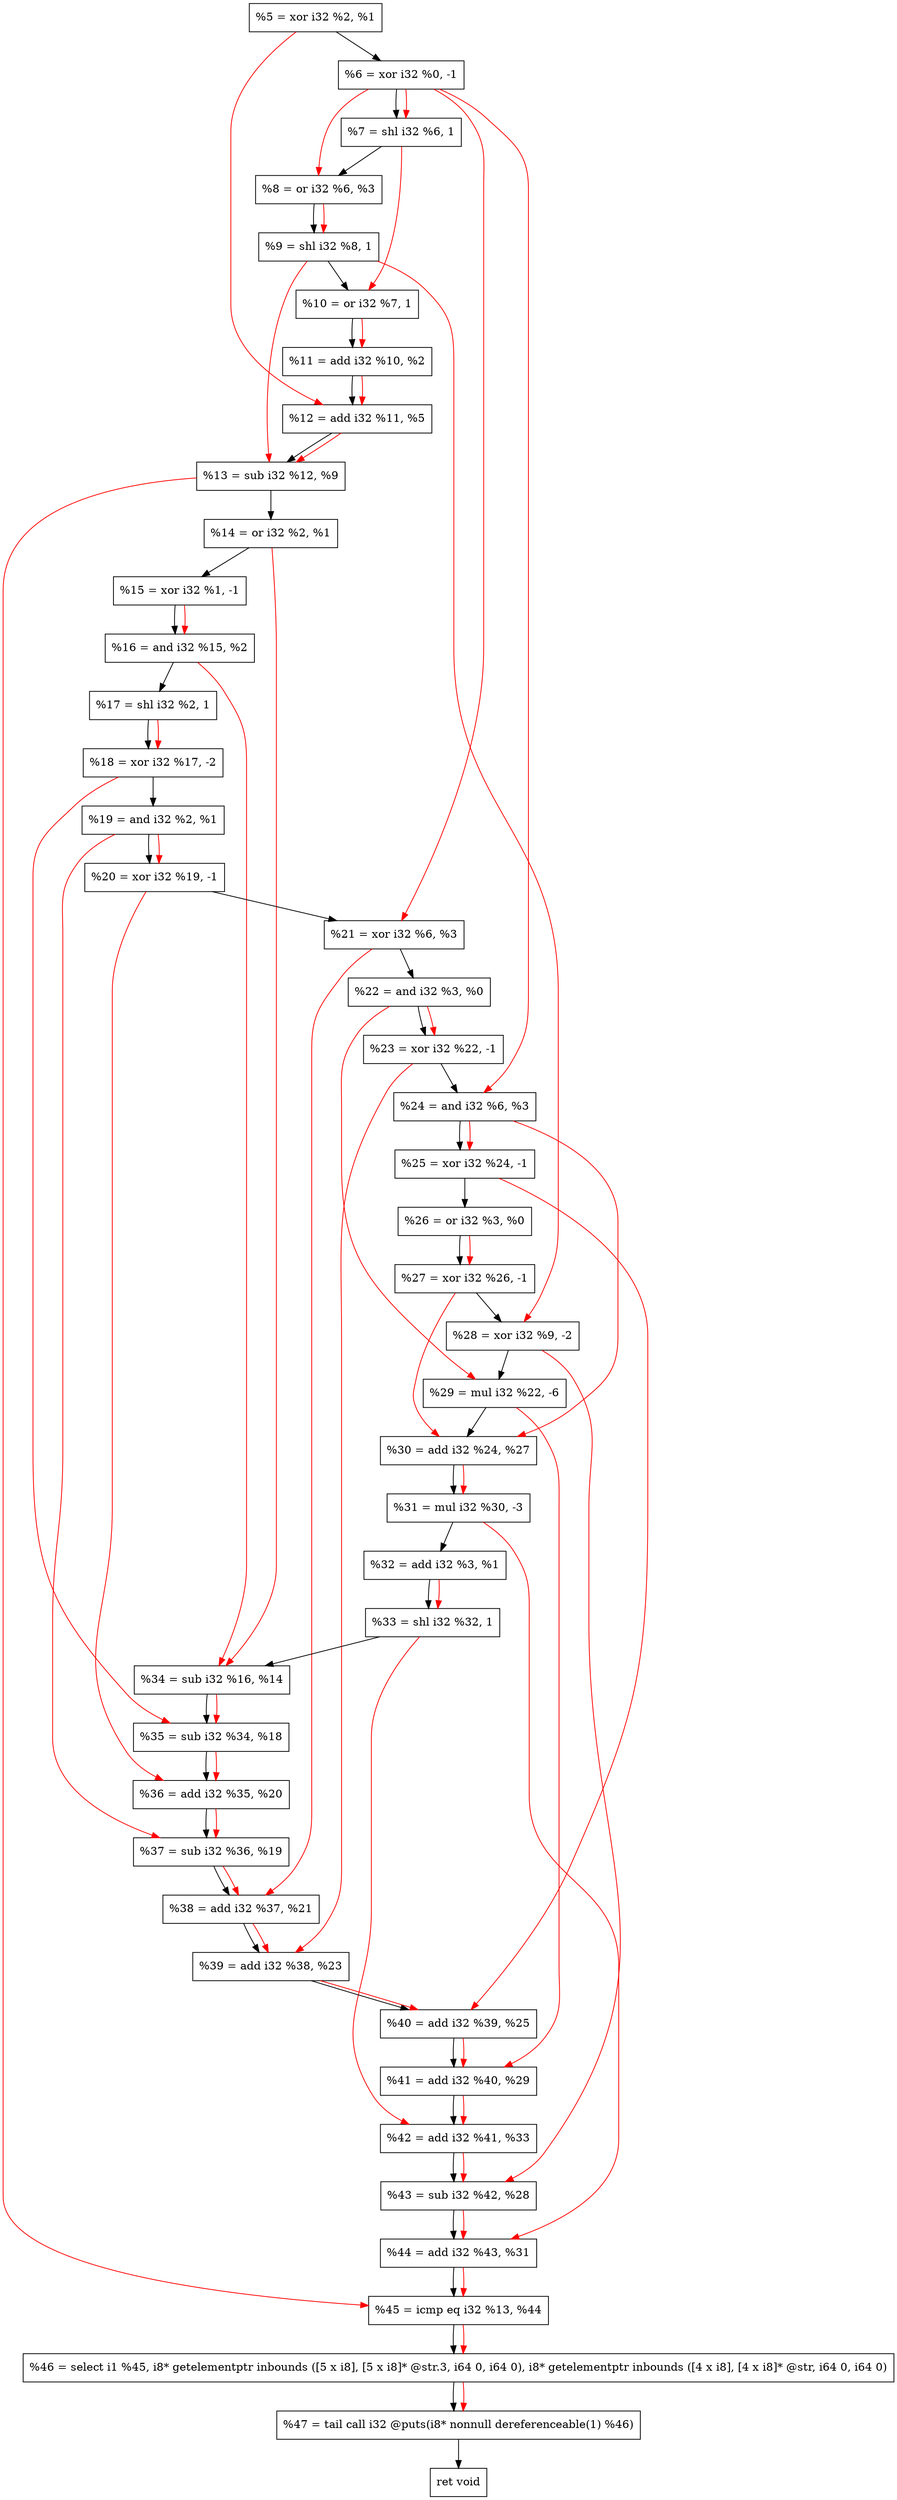 digraph "DFG for'crackme' function" {
	Node0x1ea2b40[shape=record, label="  %5 = xor i32 %2, %1"];
	Node0x1ea31c0[shape=record, label="  %6 = xor i32 %0, -1"];
	Node0x1ea3260[shape=record, label="  %7 = shl i32 %6, 1"];
	Node0x1ea32d0[shape=record, label="  %8 = or i32 %6, %3"];
	Node0x1ea3340[shape=record, label="  %9 = shl i32 %8, 1"];
	Node0x1ea33b0[shape=record, label="  %10 = or i32 %7, 1"];
	Node0x1ea3420[shape=record, label="  %11 = add i32 %10, %2"];
	Node0x1ea3490[shape=record, label="  %12 = add i32 %11, %5"];
	Node0x1ea3500[shape=record, label="  %13 = sub i32 %12, %9"];
	Node0x1ea3570[shape=record, label="  %14 = or i32 %2, %1"];
	Node0x1ea35e0[shape=record, label="  %15 = xor i32 %1, -1"];
	Node0x1ea3650[shape=record, label="  %16 = and i32 %15, %2"];
	Node0x1ea36c0[shape=record, label="  %17 = shl i32 %2, 1"];
	Node0x1ea3760[shape=record, label="  %18 = xor i32 %17, -2"];
	Node0x1ea37d0[shape=record, label="  %19 = and i32 %2, %1"];
	Node0x1ea3840[shape=record, label="  %20 = xor i32 %19, -1"];
	Node0x1ea38b0[shape=record, label="  %21 = xor i32 %6, %3"];
	Node0x1ea3920[shape=record, label="  %22 = and i32 %3, %0"];
	Node0x1ea3990[shape=record, label="  %23 = xor i32 %22, -1"];
	Node0x1ea3a00[shape=record, label="  %24 = and i32 %6, %3"];
	Node0x1ea3a70[shape=record, label="  %25 = xor i32 %24, -1"];
	Node0x1ea3ae0[shape=record, label="  %26 = or i32 %3, %0"];
	Node0x1ea3b50[shape=record, label="  %27 = xor i32 %26, -1"];
	Node0x1ea3bc0[shape=record, label="  %28 = xor i32 %9, -2"];
	Node0x1ea3c60[shape=record, label="  %29 = mul i32 %22, -6"];
	Node0x1ea3cd0[shape=record, label="  %30 = add i32 %24, %27"];
	Node0x1ea3d70[shape=record, label="  %31 = mul i32 %30, -3"];
	Node0x1ea3de0[shape=record, label="  %32 = add i32 %3, %1"];
	Node0x1ea4060[shape=record, label="  %33 = shl i32 %32, 1"];
	Node0x1ea40d0[shape=record, label="  %34 = sub i32 %16, %14"];
	Node0x1ea4140[shape=record, label="  %35 = sub i32 %34, %18"];
	Node0x1ea41b0[shape=record, label="  %36 = add i32 %35, %20"];
	Node0x1ea4220[shape=record, label="  %37 = sub i32 %36, %19"];
	Node0x1ea4290[shape=record, label="  %38 = add i32 %37, %21"];
	Node0x1ea4300[shape=record, label="  %39 = add i32 %38, %23"];
	Node0x1ea4370[shape=record, label="  %40 = add i32 %39, %25"];
	Node0x1ea43e0[shape=record, label="  %41 = add i32 %40, %29"];
	Node0x1ea4450[shape=record, label="  %42 = add i32 %41, %33"];
	Node0x1ea44c0[shape=record, label="  %43 = sub i32 %42, %28"];
	Node0x1ea4530[shape=record, label="  %44 = add i32 %43, %31"];
	Node0x1ea45a0[shape=record, label="  %45 = icmp eq i32 %13, %44"];
	Node0x1e43268[shape=record, label="  %46 = select i1 %45, i8* getelementptr inbounds ([5 x i8], [5 x i8]* @str.3, i64 0, i64 0), i8* getelementptr inbounds ([4 x i8], [4 x i8]* @str, i64 0, i64 0)"];
	Node0x1ea4a40[shape=record, label="  %47 = tail call i32 @puts(i8* nonnull dereferenceable(1) %46)"];
	Node0x1ea4a90[shape=record, label="  ret void"];
	Node0x1ea2b40 -> Node0x1ea31c0;
	Node0x1ea31c0 -> Node0x1ea3260;
	Node0x1ea3260 -> Node0x1ea32d0;
	Node0x1ea32d0 -> Node0x1ea3340;
	Node0x1ea3340 -> Node0x1ea33b0;
	Node0x1ea33b0 -> Node0x1ea3420;
	Node0x1ea3420 -> Node0x1ea3490;
	Node0x1ea3490 -> Node0x1ea3500;
	Node0x1ea3500 -> Node0x1ea3570;
	Node0x1ea3570 -> Node0x1ea35e0;
	Node0x1ea35e0 -> Node0x1ea3650;
	Node0x1ea3650 -> Node0x1ea36c0;
	Node0x1ea36c0 -> Node0x1ea3760;
	Node0x1ea3760 -> Node0x1ea37d0;
	Node0x1ea37d0 -> Node0x1ea3840;
	Node0x1ea3840 -> Node0x1ea38b0;
	Node0x1ea38b0 -> Node0x1ea3920;
	Node0x1ea3920 -> Node0x1ea3990;
	Node0x1ea3990 -> Node0x1ea3a00;
	Node0x1ea3a00 -> Node0x1ea3a70;
	Node0x1ea3a70 -> Node0x1ea3ae0;
	Node0x1ea3ae0 -> Node0x1ea3b50;
	Node0x1ea3b50 -> Node0x1ea3bc0;
	Node0x1ea3bc0 -> Node0x1ea3c60;
	Node0x1ea3c60 -> Node0x1ea3cd0;
	Node0x1ea3cd0 -> Node0x1ea3d70;
	Node0x1ea3d70 -> Node0x1ea3de0;
	Node0x1ea3de0 -> Node0x1ea4060;
	Node0x1ea4060 -> Node0x1ea40d0;
	Node0x1ea40d0 -> Node0x1ea4140;
	Node0x1ea4140 -> Node0x1ea41b0;
	Node0x1ea41b0 -> Node0x1ea4220;
	Node0x1ea4220 -> Node0x1ea4290;
	Node0x1ea4290 -> Node0x1ea4300;
	Node0x1ea4300 -> Node0x1ea4370;
	Node0x1ea4370 -> Node0x1ea43e0;
	Node0x1ea43e0 -> Node0x1ea4450;
	Node0x1ea4450 -> Node0x1ea44c0;
	Node0x1ea44c0 -> Node0x1ea4530;
	Node0x1ea4530 -> Node0x1ea45a0;
	Node0x1ea45a0 -> Node0x1e43268;
	Node0x1e43268 -> Node0x1ea4a40;
	Node0x1ea4a40 -> Node0x1ea4a90;
edge [color=red]
	Node0x1ea31c0 -> Node0x1ea3260;
	Node0x1ea31c0 -> Node0x1ea32d0;
	Node0x1ea32d0 -> Node0x1ea3340;
	Node0x1ea3260 -> Node0x1ea33b0;
	Node0x1ea33b0 -> Node0x1ea3420;
	Node0x1ea3420 -> Node0x1ea3490;
	Node0x1ea2b40 -> Node0x1ea3490;
	Node0x1ea3490 -> Node0x1ea3500;
	Node0x1ea3340 -> Node0x1ea3500;
	Node0x1ea35e0 -> Node0x1ea3650;
	Node0x1ea36c0 -> Node0x1ea3760;
	Node0x1ea37d0 -> Node0x1ea3840;
	Node0x1ea31c0 -> Node0x1ea38b0;
	Node0x1ea3920 -> Node0x1ea3990;
	Node0x1ea31c0 -> Node0x1ea3a00;
	Node0x1ea3a00 -> Node0x1ea3a70;
	Node0x1ea3ae0 -> Node0x1ea3b50;
	Node0x1ea3340 -> Node0x1ea3bc0;
	Node0x1ea3920 -> Node0x1ea3c60;
	Node0x1ea3a00 -> Node0x1ea3cd0;
	Node0x1ea3b50 -> Node0x1ea3cd0;
	Node0x1ea3cd0 -> Node0x1ea3d70;
	Node0x1ea3de0 -> Node0x1ea4060;
	Node0x1ea3650 -> Node0x1ea40d0;
	Node0x1ea3570 -> Node0x1ea40d0;
	Node0x1ea40d0 -> Node0x1ea4140;
	Node0x1ea3760 -> Node0x1ea4140;
	Node0x1ea4140 -> Node0x1ea41b0;
	Node0x1ea3840 -> Node0x1ea41b0;
	Node0x1ea41b0 -> Node0x1ea4220;
	Node0x1ea37d0 -> Node0x1ea4220;
	Node0x1ea4220 -> Node0x1ea4290;
	Node0x1ea38b0 -> Node0x1ea4290;
	Node0x1ea4290 -> Node0x1ea4300;
	Node0x1ea3990 -> Node0x1ea4300;
	Node0x1ea4300 -> Node0x1ea4370;
	Node0x1ea3a70 -> Node0x1ea4370;
	Node0x1ea4370 -> Node0x1ea43e0;
	Node0x1ea3c60 -> Node0x1ea43e0;
	Node0x1ea43e0 -> Node0x1ea4450;
	Node0x1ea4060 -> Node0x1ea4450;
	Node0x1ea4450 -> Node0x1ea44c0;
	Node0x1ea3bc0 -> Node0x1ea44c0;
	Node0x1ea44c0 -> Node0x1ea4530;
	Node0x1ea3d70 -> Node0x1ea4530;
	Node0x1ea3500 -> Node0x1ea45a0;
	Node0x1ea4530 -> Node0x1ea45a0;
	Node0x1ea45a0 -> Node0x1e43268;
	Node0x1e43268 -> Node0x1ea4a40;
}
